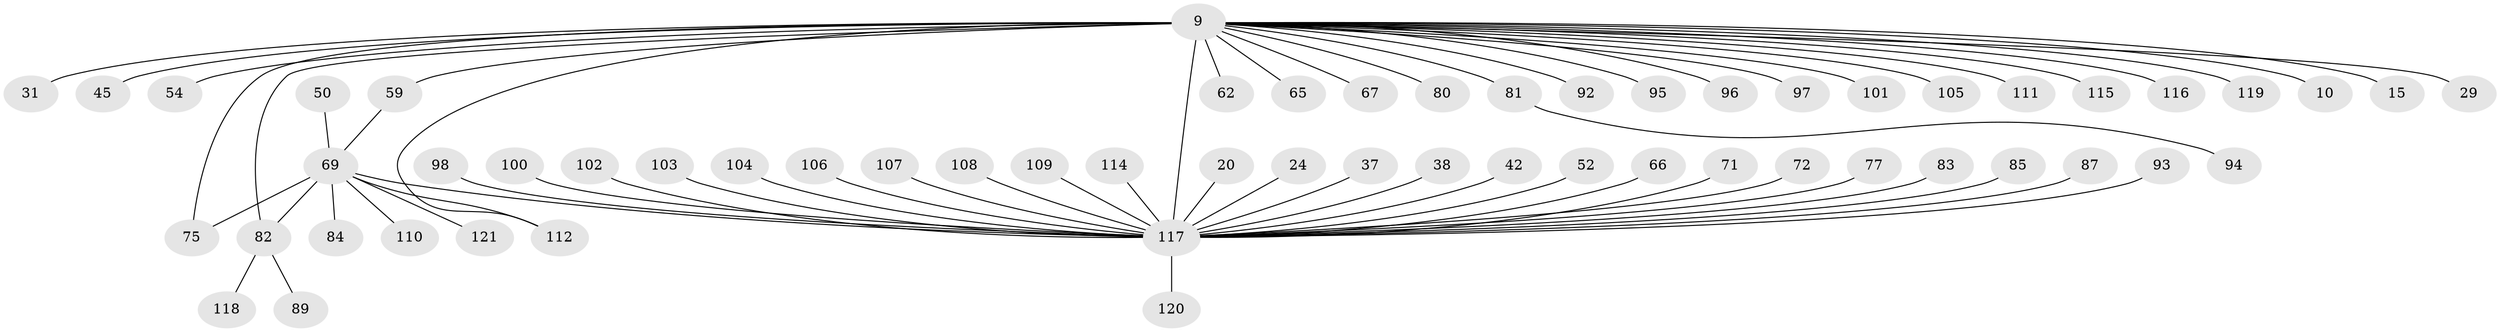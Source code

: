 // original degree distribution, {14: 0.008264462809917356, 3: 0.06611570247933884, 9: 0.008264462809917356, 27: 0.008264462809917356, 8: 0.008264462809917356, 4: 0.0743801652892562, 5: 0.03305785123966942, 20: 0.008264462809917356, 1: 0.6115702479338843, 6: 0.03305785123966942, 2: 0.1322314049586777, 10: 0.008264462809917356}
// Generated by graph-tools (version 1.1) at 2025/51/03/04/25 21:51:40]
// undirected, 60 vertices, 63 edges
graph export_dot {
graph [start="1"]
  node [color=gray90,style=filled];
  9 [super="+4"];
  10;
  15;
  20;
  24;
  29;
  31;
  37;
  38 [super="+2+21"];
  42;
  45;
  50;
  52;
  54 [super="+25"];
  59 [super="+44+51"];
  62;
  65;
  66;
  67;
  69 [super="+48"];
  71;
  72;
  75;
  77;
  80;
  81 [super="+76+79"];
  82 [super="+56+49+40+57"];
  83;
  84;
  85;
  87;
  89;
  92;
  93 [super="+91"];
  94;
  95 [super="+74"];
  96 [super="+33+58"];
  97;
  98;
  100;
  101;
  102;
  103;
  104;
  105;
  106;
  107;
  108;
  109 [super="+63"];
  110;
  111;
  112;
  114;
  115;
  116;
  117 [super="+7+78+60+26+34+35+43+55+70+73+90+113"];
  118;
  119 [super="+23"];
  120;
  121 [super="+47+99"];
  9 -- 15;
  9 -- 31 [weight=2];
  9 -- 45;
  9 -- 65;
  9 -- 97 [weight=2];
  9 -- 101;
  9 -- 105;
  9 -- 111;
  9 -- 112 [weight=2];
  9 -- 115 [weight=2];
  9 -- 67;
  9 -- 10;
  9 -- 75;
  9 -- 80;
  9 -- 29;
  9 -- 92;
  9 -- 96 [weight=2];
  9 -- 116;
  9 -- 62;
  9 -- 117 [weight=11];
  9 -- 82 [weight=2];
  9 -- 119;
  9 -- 54;
  9 -- 95;
  9 -- 81 [weight=2];
  9 -- 59 [weight=2];
  20 -- 117;
  24 -- 117;
  37 -- 117;
  38 -- 117 [weight=2];
  42 -- 117;
  50 -- 69;
  52 -- 117;
  59 -- 69;
  66 -- 117;
  69 -- 75;
  69 -- 110;
  69 -- 112;
  69 -- 82 [weight=2];
  69 -- 84;
  69 -- 117 [weight=5];
  69 -- 121;
  71 -- 117;
  72 -- 117;
  77 -- 117;
  81 -- 94;
  82 -- 118;
  82 -- 89;
  83 -- 117;
  85 -- 117;
  87 -- 117;
  93 -- 117;
  98 -- 117;
  100 -- 117;
  102 -- 117;
  103 -- 117;
  104 -- 117;
  106 -- 117;
  107 -- 117;
  108 -- 117;
  109 -- 117;
  114 -- 117;
  117 -- 120;
}
